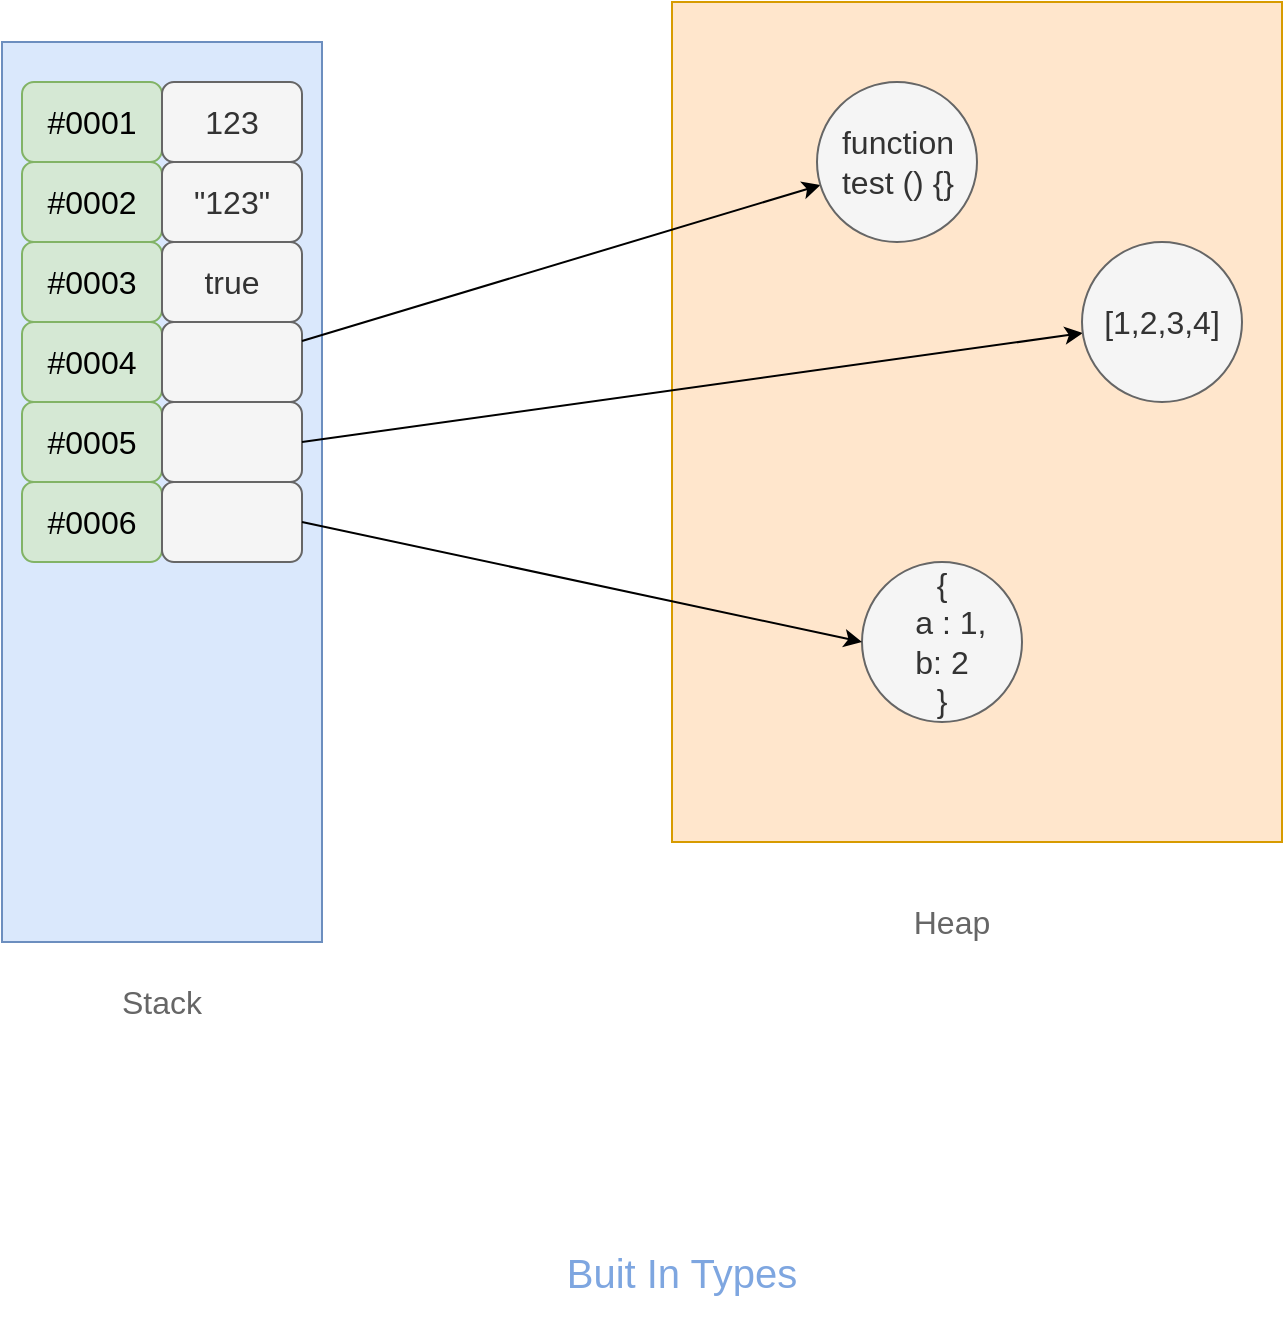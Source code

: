 <mxfile version="10.9.7" type="device"><diagram id="Kb4wTiS-SXezfZ57Vu3_" name="第 1 页"><mxGraphModel dx="1426" dy="893" grid="1" gridSize="10" guides="1" tooltips="1" connect="1" arrows="1" fold="1" page="1" pageScale="1" pageWidth="827" pageHeight="1169" math="0" shadow="0"><root><mxCell id="0"/><mxCell id="1" parent="0"/><mxCell id="SGAkRG_BOG7d4rgbxFpp-23" value="" style="rounded=0;whiteSpace=wrap;html=1;fontSize=16;fillColor=#ffe6cc;strokeColor=#d79b00;" vertex="1" parent="1"><mxGeometry x="405" y="60" width="305" height="420" as="geometry"/></mxCell><mxCell id="SGAkRG_BOG7d4rgbxFpp-1" value="" style="rounded=0;whiteSpace=wrap;html=1;fillColor=#dae8fc;strokeColor=#6c8ebf;" vertex="1" parent="1"><mxGeometry x="70" y="80" width="160" height="450" as="geometry"/></mxCell><mxCell id="SGAkRG_BOG7d4rgbxFpp-2" value="Stack" style="text;html=1;strokeColor=none;fillColor=none;align=center;verticalAlign=middle;whiteSpace=wrap;rounded=0;fontSize=16;fontColor=#666666;" vertex="1" parent="1"><mxGeometry x="130" y="550" width="40" height="20" as="geometry"/></mxCell><mxCell id="SGAkRG_BOG7d4rgbxFpp-3" value="#0001" style="rounded=1;whiteSpace=wrap;html=1;fontSize=16;fillColor=#d5e8d4;strokeColor=#82b366;" vertex="1" parent="1"><mxGeometry x="80" y="100" width="70" height="40" as="geometry"/></mxCell><mxCell id="SGAkRG_BOG7d4rgbxFpp-4" value="123" style="rounded=1;whiteSpace=wrap;html=1;fontSize=16;fontColor=#333333;fillColor=#f5f5f5;strokeColor=#666666;" vertex="1" parent="1"><mxGeometry x="150" y="100" width="70" height="40" as="geometry"/></mxCell><mxCell id="SGAkRG_BOG7d4rgbxFpp-5" value="#0002" style="rounded=1;whiteSpace=wrap;html=1;fontSize=16;fillColor=#d5e8d4;strokeColor=#82b366;" vertex="1" parent="1"><mxGeometry x="80" y="140" width="70" height="40" as="geometry"/></mxCell><mxCell id="SGAkRG_BOG7d4rgbxFpp-6" value="&quot;123&quot;" style="rounded=1;whiteSpace=wrap;html=1;fontSize=16;fontColor=#333333;fillColor=#f5f5f5;strokeColor=#666666;" vertex="1" parent="1"><mxGeometry x="150" y="140" width="70" height="40" as="geometry"/></mxCell><mxCell id="SGAkRG_BOG7d4rgbxFpp-7" value="#0003" style="rounded=1;whiteSpace=wrap;html=1;fontSize=16;fillColor=#d5e8d4;strokeColor=#82b366;" vertex="1" parent="1"><mxGeometry x="80" y="180" width="70" height="40" as="geometry"/></mxCell><mxCell id="SGAkRG_BOG7d4rgbxFpp-8" value="true" style="rounded=1;whiteSpace=wrap;html=1;fontSize=16;fontColor=#333333;fillColor=#f5f5f5;strokeColor=#666666;" vertex="1" parent="1"><mxGeometry x="150" y="180" width="70" height="40" as="geometry"/></mxCell><mxCell id="SGAkRG_BOG7d4rgbxFpp-9" value="#0004" style="rounded=1;whiteSpace=wrap;html=1;fontSize=16;fillColor=#d5e8d4;strokeColor=#82b366;" vertex="1" parent="1"><mxGeometry x="80" y="220" width="70" height="40" as="geometry"/></mxCell><mxCell id="SGAkRG_BOG7d4rgbxFpp-10" value="" style="rounded=1;whiteSpace=wrap;html=1;fontSize=16;fontColor=#333333;fillColor=#f5f5f5;strokeColor=#666666;" vertex="1" parent="1"><mxGeometry x="150" y="220" width="70" height="40" as="geometry"/></mxCell><mxCell id="SGAkRG_BOG7d4rgbxFpp-11" value="#0005" style="rounded=1;whiteSpace=wrap;html=1;fontSize=16;fillColor=#d5e8d4;strokeColor=#82b366;" vertex="1" parent="1"><mxGeometry x="80" y="260" width="70" height="40" as="geometry"/></mxCell><mxCell id="SGAkRG_BOG7d4rgbxFpp-12" value="" style="rounded=1;whiteSpace=wrap;html=1;fontSize=16;fontColor=#333333;fillColor=#f5f5f5;strokeColor=#666666;" vertex="1" parent="1"><mxGeometry x="150" y="260" width="70" height="40" as="geometry"/></mxCell><mxCell id="SGAkRG_BOG7d4rgbxFpp-13" value="#0006" style="rounded=1;whiteSpace=wrap;html=1;fontSize=16;fillColor=#d5e8d4;strokeColor=#82b366;" vertex="1" parent="1"><mxGeometry x="80" y="300" width="70" height="40" as="geometry"/></mxCell><mxCell id="SGAkRG_BOG7d4rgbxFpp-14" value="" style="rounded=1;whiteSpace=wrap;html=1;fontSize=16;fontColor=#333333;fillColor=#f5f5f5;strokeColor=#666666;" vertex="1" parent="1"><mxGeometry x="150" y="300" width="70" height="40" as="geometry"/></mxCell><mxCell id="SGAkRG_BOG7d4rgbxFpp-20" value="Heap" style="text;html=1;strokeColor=none;fillColor=none;align=center;verticalAlign=middle;whiteSpace=wrap;rounded=0;fontSize=16;fontColor=#666666;" vertex="1" parent="1"><mxGeometry x="525" y="510" width="40" height="20" as="geometry"/></mxCell><mxCell id="SGAkRG_BOG7d4rgbxFpp-21" value="" style="endArrow=classic;html=1;fontSize=16;fontColor=#666666;" edge="1" parent="1" source="SGAkRG_BOG7d4rgbxFpp-10" target="SGAkRG_BOG7d4rgbxFpp-22"><mxGeometry width="50" height="50" relative="1" as="geometry"><mxPoint x="70" y="640" as="sourcePoint"/><mxPoint x="381.686" y="270.049" as="targetPoint"/></mxGeometry></mxCell><mxCell id="SGAkRG_BOG7d4rgbxFpp-22" value="function test () {}" style="ellipse;whiteSpace=wrap;html=1;aspect=fixed;fontSize=16;fontColor=#333333;fillColor=#f5f5f5;strokeColor=#666666;" vertex="1" parent="1"><mxGeometry x="477.5" y="100" width="80" height="80" as="geometry"/></mxCell><mxCell id="SGAkRG_BOG7d4rgbxFpp-24" value="" style="endArrow=classic;html=1;fontSize=16;fontColor=#666666;exitX=1;exitY=0.5;exitDx=0;exitDy=0;" edge="1" parent="1" source="SGAkRG_BOG7d4rgbxFpp-12" target="SGAkRG_BOG7d4rgbxFpp-25"><mxGeometry width="50" height="50" relative="1" as="geometry"><mxPoint x="70" y="640" as="sourcePoint"/><mxPoint x="120" y="590" as="targetPoint"/></mxGeometry></mxCell><mxCell id="SGAkRG_BOG7d4rgbxFpp-25" value="[1,2,3,4]" style="ellipse;whiteSpace=wrap;html=1;aspect=fixed;fontSize=16;fontColor=#333333;fillColor=#f5f5f5;strokeColor=#666666;" vertex="1" parent="1"><mxGeometry x="610" y="180" width="80" height="80" as="geometry"/></mxCell><mxCell id="SGAkRG_BOG7d4rgbxFpp-26" value="{&lt;br&gt;&amp;nbsp; a : 1,&lt;br&gt;b: 2&lt;br&gt;}" style="ellipse;whiteSpace=wrap;html=1;aspect=fixed;fontSize=16;fontColor=#333333;fillColor=#f5f5f5;strokeColor=#666666;" vertex="1" parent="1"><mxGeometry x="500" y="340" width="80" height="80" as="geometry"/></mxCell><mxCell id="SGAkRG_BOG7d4rgbxFpp-27" value="" style="endArrow=classic;html=1;fontSize=16;fontColor=#666666;entryX=0;entryY=0.5;entryDx=0;entryDy=0;exitX=1;exitY=0.5;exitDx=0;exitDy=0;" edge="1" parent="1" source="SGAkRG_BOG7d4rgbxFpp-14" target="SGAkRG_BOG7d4rgbxFpp-26"><mxGeometry width="50" height="50" relative="1" as="geometry"><mxPoint x="70" y="640" as="sourcePoint"/><mxPoint x="120" y="590" as="targetPoint"/></mxGeometry></mxCell><mxCell id="SGAkRG_BOG7d4rgbxFpp-28" value="Buit In Types" style="text;html=1;strokeColor=none;fillColor=none;align=center;verticalAlign=middle;whiteSpace=wrap;rounded=0;fontSize=20;fontColor=#7EA6E0;" vertex="1" parent="1"><mxGeometry x="220" y="660" width="380" height="70" as="geometry"/></mxCell></root></mxGraphModel></diagram></mxfile>